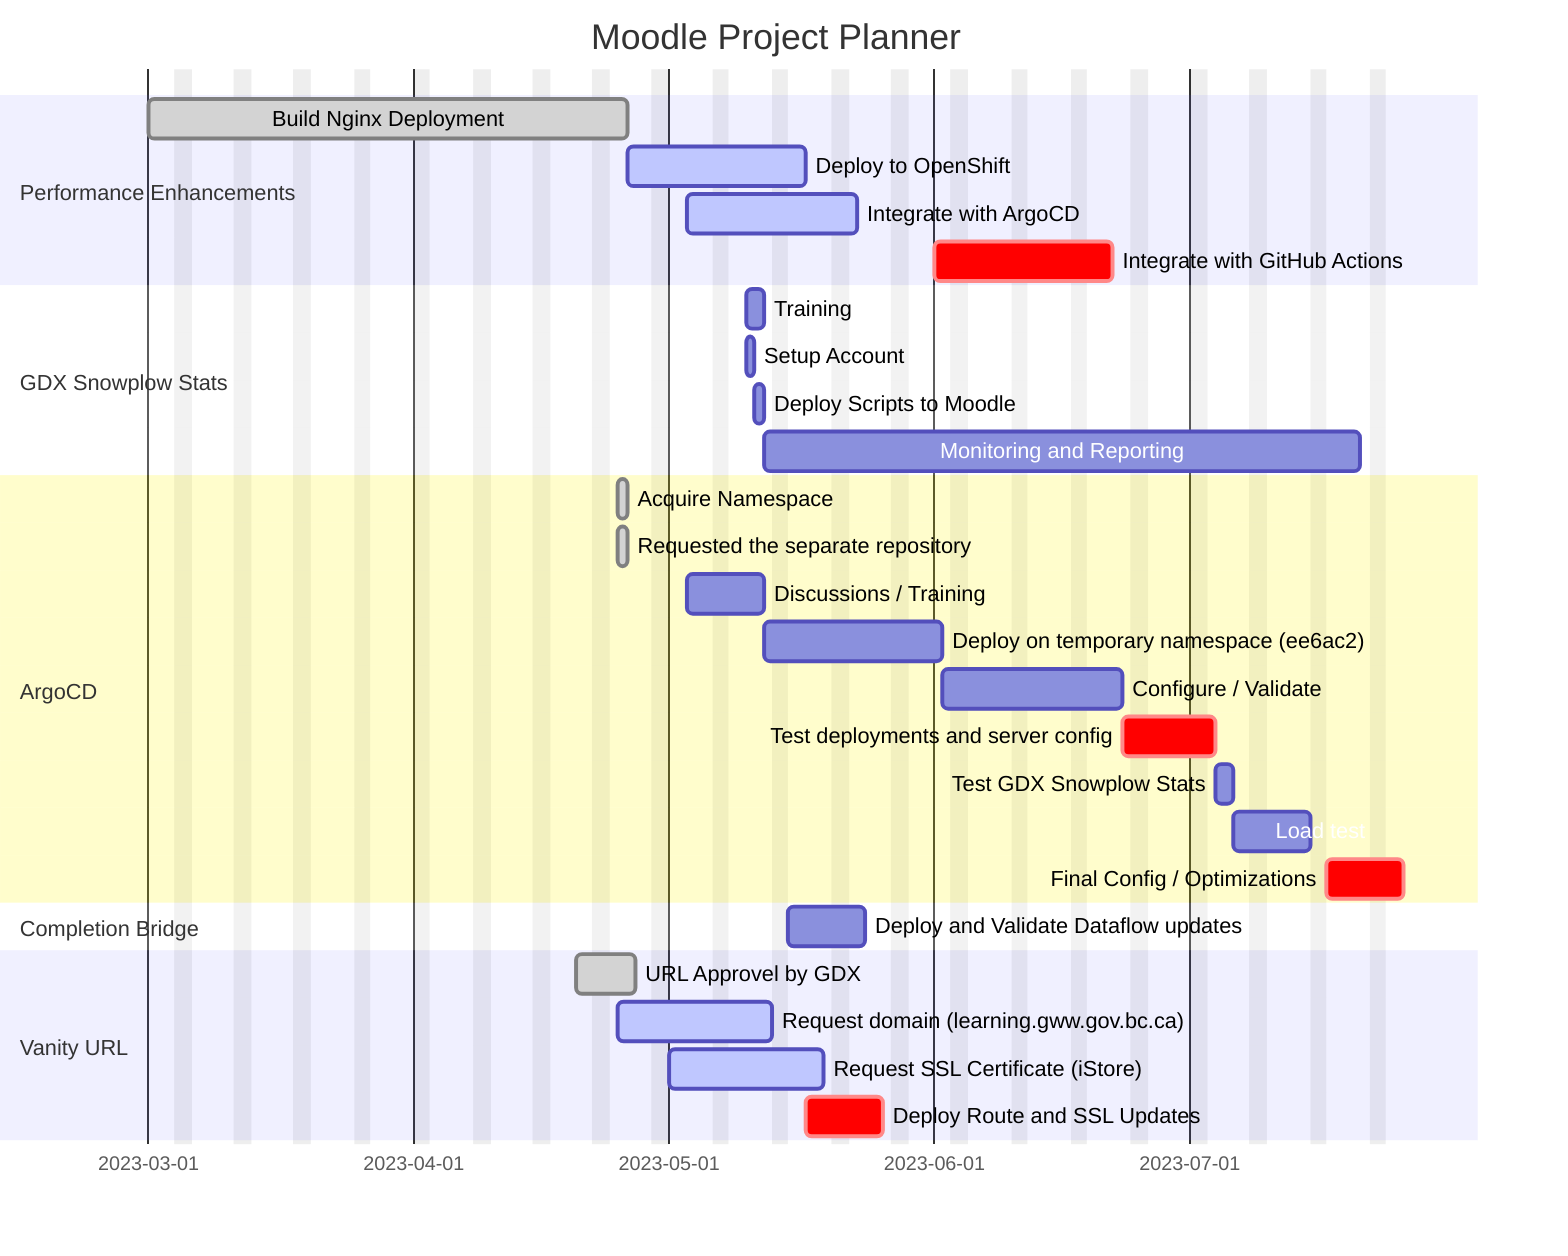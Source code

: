 gantt
    title Moodle Project Planner
    dateFormat  YYYY-MM-DD
    excludes    weekends

    section Performance Enhancements
    Build Nginx Deployment        :done, nginx, 2023-03-01 , 40d
    Deploy to OpenShift           :active, after nginx, 15d
    Integrate with ArgoCD         :active, 2023-05-03 , 14d
    Integrate with GitHub Actions :crit, 2023-06-01 , 15d

    section GDX Snowplow Stats
    Training                 : 2023-05-10 , 2d
    Setup Account            :account, 2023-05-10, 1d
    Deploy Scripts to Moodle :deploy1, after account , 1d
    Monitoring and Reporting :after deploy1, 50d

    section ArgoCD
    Acquire Namespace                      :done, 2023-04-25 , 1d
    Requested the separate repository      :done, setup1, 2023-04-25 , 1d
    Discussions / Training                 :after setup1, 2023-05-03 , 7d
    Deploy on temporary namespace (ee6ac2) : 15d
    Configure / Validate                   : 15d
    Test deployments and server config :crit , 7d
    Test GDX Snowplow Stats            : 2d
    Load test                          : 7d
    Final Config / Optimizations       :crit, 7d

    section Completion Bridge
    Deploy and Validate Dataflow updates : 2023-05-15 , 7d

    section Vanity URL
    URL Approvel by GDX                     :done, 2023-04-20 , 5d
    Request domain (learning.gww.gov.bc.ca) :active, 2023-04-25 , 14d
    Request SSL Certificate (iStore)        :active, 2023-05-01 , 14d
    Deploy Route and SSL Updates            :crit, 2023-05-17 , 7d